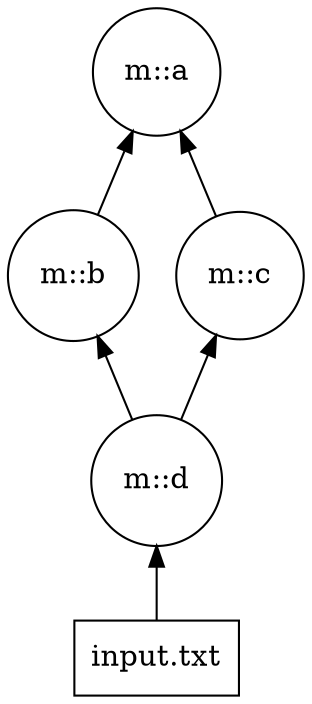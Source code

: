 digraph G {
	rankdir=BT
	node [ shape="box"]; "input.txt";
	node [ shape="circle" ]; "m::a"; "m::b"; "m::c"; "m::d";
	"input.txt" -> "m::d" 
	"m::b" -> "m::a"
	"m::c" -> "m::a"
	"m::d" -> "m::b"
	"m::d" -> "m::c"
}